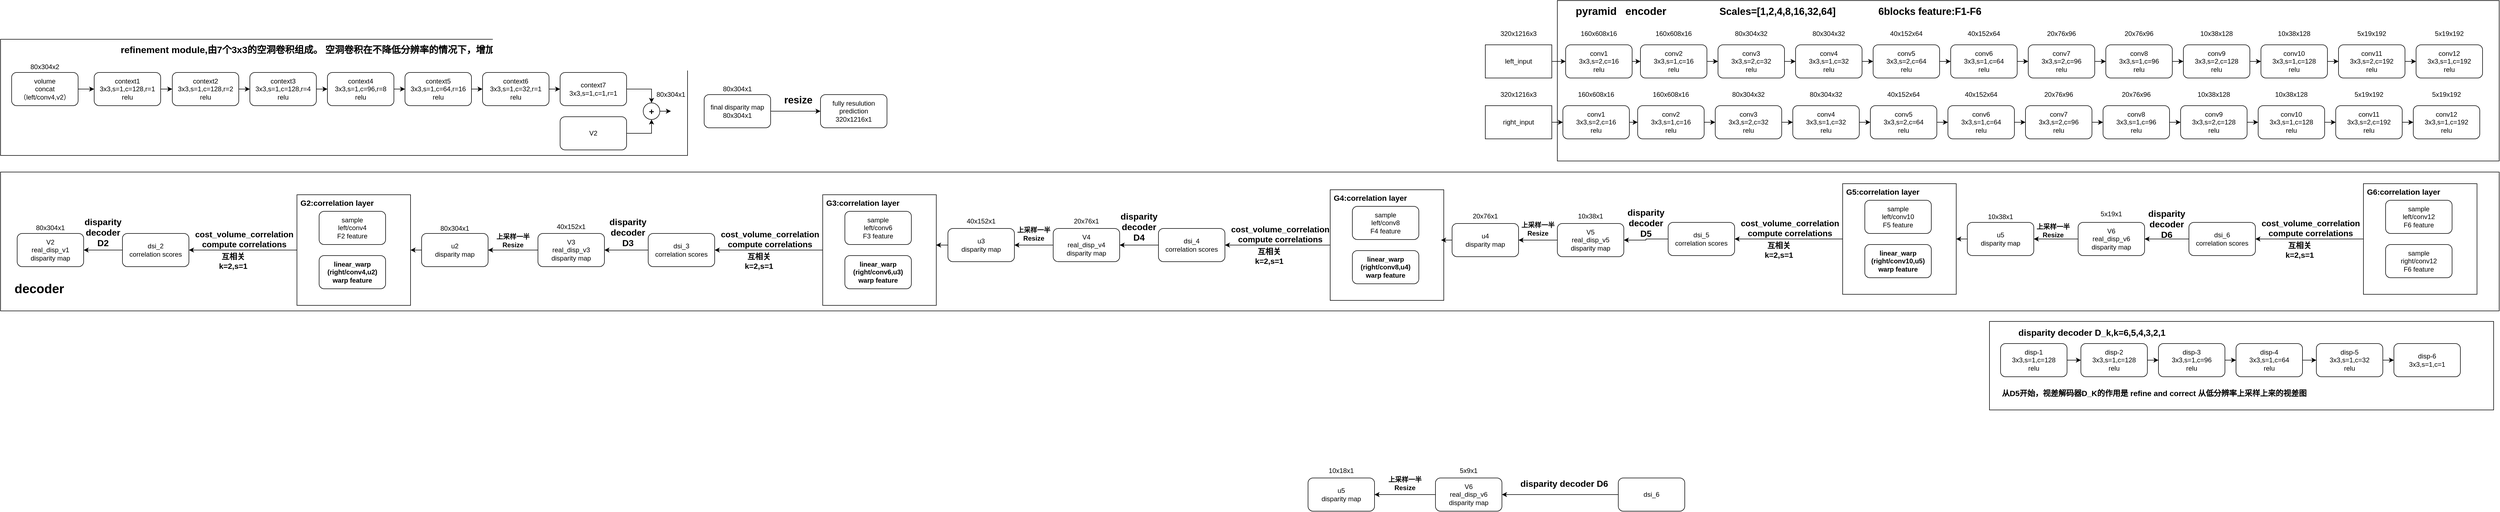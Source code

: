 <mxfile version="14.6.13" type="device"><diagram id="sHmPovIBOwujqisT3zaw" name="第 1 页"><mxGraphModel dx="5791" dy="951" grid="1" gridSize="10" guides="1" tooltips="1" connect="1" arrows="1" fold="1" page="1" pageScale="1" pageWidth="827" pageHeight="1169" math="0" shadow="0"><root><mxCell id="0"/><mxCell id="1" parent="0"/><mxCell id="hmNFZk08rDihLtupjT_c-83" value="" style="rounded=0;whiteSpace=wrap;html=1;" vertex="1" parent="1"><mxGeometry x="-1030" y="210" width="1700" height="290" as="geometry"/></mxCell><mxCell id="hmNFZk08rDihLtupjT_c-4" style="edgeStyle=orthogonalEdgeStyle;rounded=0;orthogonalLoop=1;jettySize=auto;html=1;exitX=1;exitY=0.5;exitDx=0;exitDy=0;entryX=0;entryY=0.5;entryDx=0;entryDy=0;" edge="1" parent="1" source="hmNFZk08rDihLtupjT_c-1" target="hmNFZk08rDihLtupjT_c-3"><mxGeometry relative="1" as="geometry"/></mxCell><mxCell id="hmNFZk08rDihLtupjT_c-1" value="left_input" style="rounded=0;whiteSpace=wrap;html=1;" vertex="1" parent="1"><mxGeometry x="-1160" y="290" width="120" height="60" as="geometry"/></mxCell><mxCell id="hmNFZk08rDihLtupjT_c-8" style="edgeStyle=orthogonalEdgeStyle;rounded=0;orthogonalLoop=1;jettySize=auto;html=1;exitX=1;exitY=0.5;exitDx=0;exitDy=0;entryX=0;entryY=0.5;entryDx=0;entryDy=0;" edge="1" parent="1" source="hmNFZk08rDihLtupjT_c-3" target="hmNFZk08rDihLtupjT_c-7"><mxGeometry relative="1" as="geometry"/></mxCell><mxCell id="hmNFZk08rDihLtupjT_c-3" value="conv1&lt;br&gt;3x3,s=2,c=16&lt;br&gt;relu" style="rounded=1;whiteSpace=wrap;html=1;" vertex="1" parent="1"><mxGeometry x="-1015" y="290" width="120" height="60" as="geometry"/></mxCell><mxCell id="hmNFZk08rDihLtupjT_c-12" style="edgeStyle=orthogonalEdgeStyle;rounded=0;orthogonalLoop=1;jettySize=auto;html=1;exitX=1;exitY=0.5;exitDx=0;exitDy=0;entryX=0;entryY=0.5;entryDx=0;entryDy=0;" edge="1" parent="1" source="hmNFZk08rDihLtupjT_c-7" target="hmNFZk08rDihLtupjT_c-10"><mxGeometry relative="1" as="geometry"/></mxCell><mxCell id="hmNFZk08rDihLtupjT_c-7" value="conv2&lt;br&gt;3x3,s=1,c=16&lt;br&gt;relu" style="rounded=1;whiteSpace=wrap;html=1;" vertex="1" parent="1"><mxGeometry x="-880" y="290" width="120" height="60" as="geometry"/></mxCell><mxCell id="hmNFZk08rDihLtupjT_c-13" style="edgeStyle=orthogonalEdgeStyle;rounded=0;orthogonalLoop=1;jettySize=auto;html=1;exitX=1;exitY=0.5;exitDx=0;exitDy=0;" edge="1" parent="1" source="hmNFZk08rDihLtupjT_c-10" target="hmNFZk08rDihLtupjT_c-11"><mxGeometry relative="1" as="geometry"/></mxCell><mxCell id="hmNFZk08rDihLtupjT_c-10" value="conv3&lt;br&gt;3x3,s=2,c=32&lt;br&gt;relu" style="rounded=1;whiteSpace=wrap;html=1;" vertex="1" parent="1"><mxGeometry x="-740" y="290" width="120" height="60" as="geometry"/></mxCell><mxCell id="hmNFZk08rDihLtupjT_c-20" style="edgeStyle=orthogonalEdgeStyle;rounded=0;orthogonalLoop=1;jettySize=auto;html=1;exitX=1;exitY=0.5;exitDx=0;exitDy=0;entryX=0;entryY=0.5;entryDx=0;entryDy=0;" edge="1" parent="1" source="hmNFZk08rDihLtupjT_c-11" target="hmNFZk08rDihLtupjT_c-15"><mxGeometry relative="1" as="geometry"/></mxCell><mxCell id="hmNFZk08rDihLtupjT_c-11" value="conv4&lt;br&gt;3x3,s=1,c=32&lt;br&gt;relu" style="rounded=1;whiteSpace=wrap;html=1;" vertex="1" parent="1"><mxGeometry x="-600" y="290" width="120" height="60" as="geometry"/></mxCell><mxCell id="hmNFZk08rDihLtupjT_c-14" style="edgeStyle=orthogonalEdgeStyle;rounded=0;orthogonalLoop=1;jettySize=auto;html=1;exitX=1;exitY=0.5;exitDx=0;exitDy=0;" edge="1" parent="1" source="hmNFZk08rDihLtupjT_c-15" target="hmNFZk08rDihLtupjT_c-16"><mxGeometry relative="1" as="geometry"/></mxCell><mxCell id="hmNFZk08rDihLtupjT_c-15" value="conv5&lt;br&gt;3x3,s=2,c=64&lt;br&gt;relu" style="rounded=1;whiteSpace=wrap;html=1;" vertex="1" parent="1"><mxGeometry x="-460" y="290" width="120" height="60" as="geometry"/></mxCell><mxCell id="hmNFZk08rDihLtupjT_c-27" style="edgeStyle=orthogonalEdgeStyle;rounded=0;orthogonalLoop=1;jettySize=auto;html=1;exitX=1;exitY=0.5;exitDx=0;exitDy=0;entryX=0;entryY=0.5;entryDx=0;entryDy=0;" edge="1" parent="1" source="hmNFZk08rDihLtupjT_c-16" target="hmNFZk08rDihLtupjT_c-18"><mxGeometry relative="1" as="geometry"/></mxCell><mxCell id="hmNFZk08rDihLtupjT_c-16" value="conv6&lt;br&gt;3x3,s=1,c=64&lt;br&gt;relu" style="rounded=1;whiteSpace=wrap;html=1;" vertex="1" parent="1"><mxGeometry x="-320" y="290" width="120" height="60" as="geometry"/></mxCell><mxCell id="hmNFZk08rDihLtupjT_c-17" style="edgeStyle=orthogonalEdgeStyle;rounded=0;orthogonalLoop=1;jettySize=auto;html=1;exitX=1;exitY=0.5;exitDx=0;exitDy=0;" edge="1" parent="1" source="hmNFZk08rDihLtupjT_c-18" target="hmNFZk08rDihLtupjT_c-19"><mxGeometry relative="1" as="geometry"/></mxCell><mxCell id="hmNFZk08rDihLtupjT_c-18" value="conv7&lt;br&gt;3x3,s=2,c=96&lt;br&gt;relu" style="rounded=1;whiteSpace=wrap;html=1;" vertex="1" parent="1"><mxGeometry x="-180" y="290" width="120" height="60" as="geometry"/></mxCell><mxCell id="hmNFZk08rDihLtupjT_c-28" style="edgeStyle=orthogonalEdgeStyle;rounded=0;orthogonalLoop=1;jettySize=auto;html=1;exitX=1;exitY=0.5;exitDx=0;exitDy=0;entryX=0;entryY=0.5;entryDx=0;entryDy=0;" edge="1" parent="1" source="hmNFZk08rDihLtupjT_c-19" target="hmNFZk08rDihLtupjT_c-22"><mxGeometry relative="1" as="geometry"/></mxCell><mxCell id="hmNFZk08rDihLtupjT_c-19" value="conv8&lt;br&gt;3x3,s=1,c=96&lt;br&gt;relu" style="rounded=1;whiteSpace=wrap;html=1;" vertex="1" parent="1"><mxGeometry x="-40" y="290" width="120" height="60" as="geometry"/></mxCell><mxCell id="hmNFZk08rDihLtupjT_c-21" style="edgeStyle=orthogonalEdgeStyle;rounded=0;orthogonalLoop=1;jettySize=auto;html=1;exitX=1;exitY=0.5;exitDx=0;exitDy=0;" edge="1" parent="1" source="hmNFZk08rDihLtupjT_c-22" target="hmNFZk08rDihLtupjT_c-23"><mxGeometry relative="1" as="geometry"/></mxCell><mxCell id="hmNFZk08rDihLtupjT_c-22" value="conv9&lt;br&gt;3x3,s=2,c=128&lt;br&gt;relu" style="rounded=1;whiteSpace=wrap;html=1;" vertex="1" parent="1"><mxGeometry x="100" y="290" width="120" height="60" as="geometry"/></mxCell><mxCell id="hmNFZk08rDihLtupjT_c-29" style="edgeStyle=orthogonalEdgeStyle;rounded=0;orthogonalLoop=1;jettySize=auto;html=1;exitX=1;exitY=0.5;exitDx=0;exitDy=0;entryX=0;entryY=0.5;entryDx=0;entryDy=0;" edge="1" parent="1" source="hmNFZk08rDihLtupjT_c-23" target="hmNFZk08rDihLtupjT_c-25"><mxGeometry relative="1" as="geometry"/></mxCell><mxCell id="hmNFZk08rDihLtupjT_c-23" value="conv10&lt;br&gt;3x3,s=1,c=128&lt;br&gt;relu" style="rounded=1;whiteSpace=wrap;html=1;" vertex="1" parent="1"><mxGeometry x="240" y="290" width="120" height="60" as="geometry"/></mxCell><mxCell id="hmNFZk08rDihLtupjT_c-24" style="edgeStyle=orthogonalEdgeStyle;rounded=0;orthogonalLoop=1;jettySize=auto;html=1;exitX=1;exitY=0.5;exitDx=0;exitDy=0;" edge="1" parent="1" source="hmNFZk08rDihLtupjT_c-25" target="hmNFZk08rDihLtupjT_c-26"><mxGeometry relative="1" as="geometry"/></mxCell><mxCell id="hmNFZk08rDihLtupjT_c-25" value="conv11&lt;br&gt;3x3,s=2,c=192&lt;br&gt;relu" style="rounded=1;whiteSpace=wrap;html=1;" vertex="1" parent="1"><mxGeometry x="380" y="290" width="120" height="60" as="geometry"/></mxCell><mxCell id="hmNFZk08rDihLtupjT_c-26" value="conv12&lt;br&gt;3x3,s=1,c=192&lt;br&gt;relu" style="rounded=1;whiteSpace=wrap;html=1;" vertex="1" parent="1"><mxGeometry x="520" y="290" width="120" height="60" as="geometry"/></mxCell><mxCell id="hmNFZk08rDihLtupjT_c-31" value="320x1216x3" style="text;html=1;strokeColor=none;fillColor=none;align=center;verticalAlign=middle;whiteSpace=wrap;rounded=0;" vertex="1" parent="1"><mxGeometry x="-1120" y="260" width="40" height="20" as="geometry"/></mxCell><mxCell id="hmNFZk08rDihLtupjT_c-33" value="160x608x16" style="text;html=1;strokeColor=none;fillColor=none;align=center;verticalAlign=middle;whiteSpace=wrap;rounded=0;" vertex="1" parent="1"><mxGeometry x="-975" y="260" width="40" height="20" as="geometry"/></mxCell><mxCell id="hmNFZk08rDihLtupjT_c-34" value="40x152x64&lt;br&gt;" style="text;html=1;strokeColor=none;fillColor=none;align=center;verticalAlign=middle;whiteSpace=wrap;rounded=0;" vertex="1" parent="1"><mxGeometry x="-420" y="260" width="40" height="20" as="geometry"/></mxCell><mxCell id="hmNFZk08rDihLtupjT_c-35" value="160x608x16" style="text;html=1;strokeColor=none;fillColor=none;align=center;verticalAlign=middle;whiteSpace=wrap;rounded=0;" vertex="1" parent="1"><mxGeometry x="-840" y="260" width="40" height="20" as="geometry"/></mxCell><mxCell id="hmNFZk08rDihLtupjT_c-36" value="80x304x32" style="text;html=1;strokeColor=none;fillColor=none;align=center;verticalAlign=middle;whiteSpace=wrap;rounded=0;" vertex="1" parent="1"><mxGeometry x="-700" y="260" width="40" height="20" as="geometry"/></mxCell><mxCell id="hmNFZk08rDihLtupjT_c-37" value="80x304x32" style="text;html=1;strokeColor=none;fillColor=none;align=center;verticalAlign=middle;whiteSpace=wrap;rounded=0;" vertex="1" parent="1"><mxGeometry x="-560" y="260" width="40" height="20" as="geometry"/></mxCell><mxCell id="hmNFZk08rDihLtupjT_c-38" value="40x152x64&lt;br&gt;" style="text;html=1;strokeColor=none;fillColor=none;align=center;verticalAlign=middle;whiteSpace=wrap;rounded=0;" vertex="1" parent="1"><mxGeometry x="-280" y="260" width="40" height="20" as="geometry"/></mxCell><mxCell id="hmNFZk08rDihLtupjT_c-39" value="20x76x96&lt;br&gt;" style="text;html=1;strokeColor=none;fillColor=none;align=center;verticalAlign=middle;whiteSpace=wrap;rounded=0;" vertex="1" parent="1"><mxGeometry x="-140" y="260" width="40" height="20" as="geometry"/></mxCell><mxCell id="hmNFZk08rDihLtupjT_c-40" value="20x76x96&lt;br&gt;" style="text;html=1;strokeColor=none;fillColor=none;align=center;verticalAlign=middle;whiteSpace=wrap;rounded=0;" vertex="1" parent="1"><mxGeometry y="260" width="40" height="20" as="geometry"/></mxCell><mxCell id="hmNFZk08rDihLtupjT_c-41" value="10x38x128" style="text;html=1;strokeColor=none;fillColor=none;align=center;verticalAlign=middle;whiteSpace=wrap;rounded=0;" vertex="1" parent="1"><mxGeometry x="140" y="260" width="40" height="20" as="geometry"/></mxCell><mxCell id="hmNFZk08rDihLtupjT_c-42" value="10x38x128" style="text;html=1;strokeColor=none;fillColor=none;align=center;verticalAlign=middle;whiteSpace=wrap;rounded=0;" vertex="1" parent="1"><mxGeometry x="280" y="260" width="40" height="20" as="geometry"/></mxCell><mxCell id="hmNFZk08rDihLtupjT_c-43" value="5x19x192" style="text;html=1;strokeColor=none;fillColor=none;align=center;verticalAlign=middle;whiteSpace=wrap;rounded=0;" vertex="1" parent="1"><mxGeometry x="420" y="260" width="40" height="20" as="geometry"/></mxCell><mxCell id="hmNFZk08rDihLtupjT_c-44" value="5x19x192" style="text;html=1;strokeColor=none;fillColor=none;align=center;verticalAlign=middle;whiteSpace=wrap;rounded=0;" vertex="1" parent="1"><mxGeometry x="560" y="260" width="40" height="20" as="geometry"/></mxCell><mxCell id="hmNFZk08rDihLtupjT_c-45" style="edgeStyle=orthogonalEdgeStyle;rounded=0;orthogonalLoop=1;jettySize=auto;html=1;exitX=1;exitY=0.5;exitDx=0;exitDy=0;entryX=0;entryY=0.5;entryDx=0;entryDy=0;" edge="1" parent="1" source="hmNFZk08rDihLtupjT_c-46" target="hmNFZk08rDihLtupjT_c-48"><mxGeometry relative="1" as="geometry"/></mxCell><mxCell id="hmNFZk08rDihLtupjT_c-46" value="conv1&lt;br&gt;3x3,s=2,c=16&lt;br&gt;relu" style="rounded=1;whiteSpace=wrap;html=1;" vertex="1" parent="1"><mxGeometry x="-1020" y="400" width="120" height="60" as="geometry"/></mxCell><mxCell id="hmNFZk08rDihLtupjT_c-47" style="edgeStyle=orthogonalEdgeStyle;rounded=0;orthogonalLoop=1;jettySize=auto;html=1;exitX=1;exitY=0.5;exitDx=0;exitDy=0;entryX=0;entryY=0.5;entryDx=0;entryDy=0;" edge="1" parent="1" source="hmNFZk08rDihLtupjT_c-48" target="hmNFZk08rDihLtupjT_c-50"><mxGeometry relative="1" as="geometry"/></mxCell><mxCell id="hmNFZk08rDihLtupjT_c-48" value="conv2&lt;br&gt;3x3,s=1,c=16&lt;br&gt;relu" style="rounded=1;whiteSpace=wrap;html=1;" vertex="1" parent="1"><mxGeometry x="-885" y="400" width="120" height="60" as="geometry"/></mxCell><mxCell id="hmNFZk08rDihLtupjT_c-49" style="edgeStyle=orthogonalEdgeStyle;rounded=0;orthogonalLoop=1;jettySize=auto;html=1;exitX=1;exitY=0.5;exitDx=0;exitDy=0;" edge="1" parent="1" source="hmNFZk08rDihLtupjT_c-50" target="hmNFZk08rDihLtupjT_c-52"><mxGeometry relative="1" as="geometry"/></mxCell><mxCell id="hmNFZk08rDihLtupjT_c-50" value="conv3&lt;br&gt;3x3,s=2,c=32&lt;br&gt;relu" style="rounded=1;whiteSpace=wrap;html=1;" vertex="1" parent="1"><mxGeometry x="-745" y="400" width="120" height="60" as="geometry"/></mxCell><mxCell id="hmNFZk08rDihLtupjT_c-51" style="edgeStyle=orthogonalEdgeStyle;rounded=0;orthogonalLoop=1;jettySize=auto;html=1;exitX=1;exitY=0.5;exitDx=0;exitDy=0;entryX=0;entryY=0.5;entryDx=0;entryDy=0;" edge="1" parent="1" source="hmNFZk08rDihLtupjT_c-52" target="hmNFZk08rDihLtupjT_c-54"><mxGeometry relative="1" as="geometry"/></mxCell><mxCell id="hmNFZk08rDihLtupjT_c-52" value="conv4&lt;br&gt;3x3,s=1,c=32&lt;br&gt;relu" style="rounded=1;whiteSpace=wrap;html=1;" vertex="1" parent="1"><mxGeometry x="-605" y="400" width="120" height="60" as="geometry"/></mxCell><mxCell id="hmNFZk08rDihLtupjT_c-53" style="edgeStyle=orthogonalEdgeStyle;rounded=0;orthogonalLoop=1;jettySize=auto;html=1;exitX=1;exitY=0.5;exitDx=0;exitDy=0;" edge="1" parent="1" source="hmNFZk08rDihLtupjT_c-54" target="hmNFZk08rDihLtupjT_c-56"><mxGeometry relative="1" as="geometry"/></mxCell><mxCell id="hmNFZk08rDihLtupjT_c-54" value="conv5&lt;br&gt;3x3,s=2,c=64&lt;br&gt;relu" style="rounded=1;whiteSpace=wrap;html=1;" vertex="1" parent="1"><mxGeometry x="-465" y="400" width="120" height="60" as="geometry"/></mxCell><mxCell id="hmNFZk08rDihLtupjT_c-55" style="edgeStyle=orthogonalEdgeStyle;rounded=0;orthogonalLoop=1;jettySize=auto;html=1;exitX=1;exitY=0.5;exitDx=0;exitDy=0;entryX=0;entryY=0.5;entryDx=0;entryDy=0;" edge="1" parent="1" source="hmNFZk08rDihLtupjT_c-56" target="hmNFZk08rDihLtupjT_c-58"><mxGeometry relative="1" as="geometry"/></mxCell><mxCell id="hmNFZk08rDihLtupjT_c-56" value="conv6&lt;br&gt;3x3,s=1,c=64&lt;br&gt;relu" style="rounded=1;whiteSpace=wrap;html=1;" vertex="1" parent="1"><mxGeometry x="-325" y="400" width="120" height="60" as="geometry"/></mxCell><mxCell id="hmNFZk08rDihLtupjT_c-57" style="edgeStyle=orthogonalEdgeStyle;rounded=0;orthogonalLoop=1;jettySize=auto;html=1;exitX=1;exitY=0.5;exitDx=0;exitDy=0;" edge="1" parent="1" source="hmNFZk08rDihLtupjT_c-58" target="hmNFZk08rDihLtupjT_c-60"><mxGeometry relative="1" as="geometry"/></mxCell><mxCell id="hmNFZk08rDihLtupjT_c-58" value="conv7&lt;br&gt;3x3,s=2,c=96&lt;br&gt;relu" style="rounded=1;whiteSpace=wrap;html=1;" vertex="1" parent="1"><mxGeometry x="-185" y="400" width="120" height="60" as="geometry"/></mxCell><mxCell id="hmNFZk08rDihLtupjT_c-59" style="edgeStyle=orthogonalEdgeStyle;rounded=0;orthogonalLoop=1;jettySize=auto;html=1;exitX=1;exitY=0.5;exitDx=0;exitDy=0;entryX=0;entryY=0.5;entryDx=0;entryDy=0;" edge="1" parent="1" source="hmNFZk08rDihLtupjT_c-60" target="hmNFZk08rDihLtupjT_c-62"><mxGeometry relative="1" as="geometry"/></mxCell><mxCell id="hmNFZk08rDihLtupjT_c-60" value="conv8&lt;br&gt;3x3,s=1,c=96&lt;br&gt;relu" style="rounded=1;whiteSpace=wrap;html=1;" vertex="1" parent="1"><mxGeometry x="-45" y="400" width="120" height="60" as="geometry"/></mxCell><mxCell id="hmNFZk08rDihLtupjT_c-61" style="edgeStyle=orthogonalEdgeStyle;rounded=0;orthogonalLoop=1;jettySize=auto;html=1;exitX=1;exitY=0.5;exitDx=0;exitDy=0;" edge="1" parent="1" source="hmNFZk08rDihLtupjT_c-62" target="hmNFZk08rDihLtupjT_c-64"><mxGeometry relative="1" as="geometry"/></mxCell><mxCell id="hmNFZk08rDihLtupjT_c-62" value="conv9&lt;br&gt;3x3,s=2,c=128&lt;br&gt;relu" style="rounded=1;whiteSpace=wrap;html=1;" vertex="1" parent="1"><mxGeometry x="95" y="400" width="120" height="60" as="geometry"/></mxCell><mxCell id="hmNFZk08rDihLtupjT_c-63" style="edgeStyle=orthogonalEdgeStyle;rounded=0;orthogonalLoop=1;jettySize=auto;html=1;exitX=1;exitY=0.5;exitDx=0;exitDy=0;entryX=0;entryY=0.5;entryDx=0;entryDy=0;" edge="1" parent="1" source="hmNFZk08rDihLtupjT_c-64" target="hmNFZk08rDihLtupjT_c-66"><mxGeometry relative="1" as="geometry"/></mxCell><mxCell id="hmNFZk08rDihLtupjT_c-64" value="conv10&lt;br&gt;3x3,s=1,c=128&lt;br&gt;relu" style="rounded=1;whiteSpace=wrap;html=1;" vertex="1" parent="1"><mxGeometry x="235" y="400" width="120" height="60" as="geometry"/></mxCell><mxCell id="hmNFZk08rDihLtupjT_c-65" style="edgeStyle=orthogonalEdgeStyle;rounded=0;orthogonalLoop=1;jettySize=auto;html=1;exitX=1;exitY=0.5;exitDx=0;exitDy=0;" edge="1" parent="1" source="hmNFZk08rDihLtupjT_c-66" target="hmNFZk08rDihLtupjT_c-67"><mxGeometry relative="1" as="geometry"/></mxCell><mxCell id="hmNFZk08rDihLtupjT_c-66" value="conv11&lt;br&gt;3x3,s=2,c=192&lt;br&gt;relu" style="rounded=1;whiteSpace=wrap;html=1;" vertex="1" parent="1"><mxGeometry x="375" y="400" width="120" height="60" as="geometry"/></mxCell><mxCell id="hmNFZk08rDihLtupjT_c-67" value="conv12&lt;br&gt;3x3,s=1,c=192&lt;br&gt;relu" style="rounded=1;whiteSpace=wrap;html=1;" vertex="1" parent="1"><mxGeometry x="515" y="400" width="120" height="60" as="geometry"/></mxCell><mxCell id="hmNFZk08rDihLtupjT_c-68" value="160x608x16" style="text;html=1;strokeColor=none;fillColor=none;align=center;verticalAlign=middle;whiteSpace=wrap;rounded=0;" vertex="1" parent="1"><mxGeometry x="-980" y="370" width="40" height="20" as="geometry"/></mxCell><mxCell id="hmNFZk08rDihLtupjT_c-69" value="40x152x64&lt;br&gt;" style="text;html=1;strokeColor=none;fillColor=none;align=center;verticalAlign=middle;whiteSpace=wrap;rounded=0;" vertex="1" parent="1"><mxGeometry x="-425" y="370" width="40" height="20" as="geometry"/></mxCell><mxCell id="hmNFZk08rDihLtupjT_c-70" value="160x608x16" style="text;html=1;strokeColor=none;fillColor=none;align=center;verticalAlign=middle;whiteSpace=wrap;rounded=0;" vertex="1" parent="1"><mxGeometry x="-845" y="370" width="40" height="20" as="geometry"/></mxCell><mxCell id="hmNFZk08rDihLtupjT_c-71" value="80x304x32" style="text;html=1;strokeColor=none;fillColor=none;align=center;verticalAlign=middle;whiteSpace=wrap;rounded=0;" vertex="1" parent="1"><mxGeometry x="-705" y="370" width="40" height="20" as="geometry"/></mxCell><mxCell id="hmNFZk08rDihLtupjT_c-72" value="80x304x32" style="text;html=1;strokeColor=none;fillColor=none;align=center;verticalAlign=middle;whiteSpace=wrap;rounded=0;" vertex="1" parent="1"><mxGeometry x="-565" y="370" width="40" height="20" as="geometry"/></mxCell><mxCell id="hmNFZk08rDihLtupjT_c-73" value="40x152x64&lt;br&gt;" style="text;html=1;strokeColor=none;fillColor=none;align=center;verticalAlign=middle;whiteSpace=wrap;rounded=0;" vertex="1" parent="1"><mxGeometry x="-285" y="370" width="40" height="20" as="geometry"/></mxCell><mxCell id="hmNFZk08rDihLtupjT_c-74" value="20x76x96&lt;br&gt;" style="text;html=1;strokeColor=none;fillColor=none;align=center;verticalAlign=middle;whiteSpace=wrap;rounded=0;" vertex="1" parent="1"><mxGeometry x="-145" y="370" width="40" height="20" as="geometry"/></mxCell><mxCell id="hmNFZk08rDihLtupjT_c-75" value="20x76x96&lt;br&gt;" style="text;html=1;strokeColor=none;fillColor=none;align=center;verticalAlign=middle;whiteSpace=wrap;rounded=0;" vertex="1" parent="1"><mxGeometry x="-5" y="370" width="40" height="20" as="geometry"/></mxCell><mxCell id="hmNFZk08rDihLtupjT_c-76" value="10x38x128" style="text;html=1;strokeColor=none;fillColor=none;align=center;verticalAlign=middle;whiteSpace=wrap;rounded=0;" vertex="1" parent="1"><mxGeometry x="135" y="370" width="40" height="20" as="geometry"/></mxCell><mxCell id="hmNFZk08rDihLtupjT_c-77" value="10x38x128" style="text;html=1;strokeColor=none;fillColor=none;align=center;verticalAlign=middle;whiteSpace=wrap;rounded=0;" vertex="1" parent="1"><mxGeometry x="275" y="370" width="40" height="20" as="geometry"/></mxCell><mxCell id="hmNFZk08rDihLtupjT_c-78" value="5x19x192" style="text;html=1;strokeColor=none;fillColor=none;align=center;verticalAlign=middle;whiteSpace=wrap;rounded=0;" vertex="1" parent="1"><mxGeometry x="415" y="370" width="40" height="20" as="geometry"/></mxCell><mxCell id="hmNFZk08rDihLtupjT_c-79" value="5x19x192" style="text;html=1;strokeColor=none;fillColor=none;align=center;verticalAlign=middle;whiteSpace=wrap;rounded=0;" vertex="1" parent="1"><mxGeometry x="555" y="370" width="40" height="20" as="geometry"/></mxCell><mxCell id="hmNFZk08rDihLtupjT_c-81" style="edgeStyle=orthogonalEdgeStyle;rounded=0;orthogonalLoop=1;jettySize=auto;html=1;exitX=1;exitY=0.5;exitDx=0;exitDy=0;entryX=0;entryY=0.5;entryDx=0;entryDy=0;" edge="1" parent="1" source="hmNFZk08rDihLtupjT_c-80" target="hmNFZk08rDihLtupjT_c-46"><mxGeometry relative="1" as="geometry"/></mxCell><mxCell id="hmNFZk08rDihLtupjT_c-80" value="right_input" style="rounded=0;whiteSpace=wrap;html=1;" vertex="1" parent="1"><mxGeometry x="-1160" y="400" width="120" height="60" as="geometry"/></mxCell><mxCell id="hmNFZk08rDihLtupjT_c-82" value="320x1216x3" style="text;html=1;strokeColor=none;fillColor=none;align=center;verticalAlign=middle;whiteSpace=wrap;rounded=0;" vertex="1" parent="1"><mxGeometry x="-1120" y="370" width="40" height="20" as="geometry"/></mxCell><mxCell id="hmNFZk08rDihLtupjT_c-84" value="&lt;font style=&quot;font-size: 19px&quot;&gt;&lt;b&gt;pyramid&amp;nbsp; &amp;nbsp;encoder&lt;/b&gt;&lt;/font&gt;" style="text;html=1;strokeColor=none;fillColor=none;align=center;verticalAlign=middle;whiteSpace=wrap;rounded=0;" vertex="1" parent="1"><mxGeometry x="-1020" y="220" width="210" height="20" as="geometry"/></mxCell><mxCell id="hmNFZk08rDihLtupjT_c-86" value="&lt;font style=&quot;font-size: 18px&quot;&gt;&lt;b&gt;Scales=[1,2,4,8,16,32,64]&lt;/b&gt;&lt;/font&gt;" style="text;html=1;strokeColor=none;fillColor=none;align=center;verticalAlign=middle;whiteSpace=wrap;rounded=0;" vertex="1" parent="1"><mxGeometry x="-780" y="220" width="295" height="20" as="geometry"/></mxCell><mxCell id="hmNFZk08rDihLtupjT_c-113" value="&lt;b&gt;&lt;font style=&quot;font-size: 18px&quot;&gt;6blocks feature:F1-F6&lt;/font&gt;&lt;/b&gt;" style="text;html=1;strokeColor=none;fillColor=none;align=center;verticalAlign=middle;whiteSpace=wrap;rounded=0;" vertex="1" parent="1"><mxGeometry x="-470" y="220" width="225" height="20" as="geometry"/></mxCell><mxCell id="hmNFZk08rDihLtupjT_c-128" value="" style="group" vertex="1" connectable="0" parent="1"><mxGeometry x="-1480" y="1040" width="680" height="93" as="geometry"/></mxCell><mxCell id="hmNFZk08rDihLtupjT_c-121" value="" style="group" vertex="1" connectable="0" parent="hmNFZk08rDihLtupjT_c-128"><mxGeometry x="230" y="33" width="450" height="60" as="geometry"/></mxCell><mxCell id="hmNFZk08rDihLtupjT_c-99" value="V6&lt;br&gt;real_disp_v6&lt;br&gt;disparity map" style="rounded=1;whiteSpace=wrap;html=1;" vertex="1" parent="hmNFZk08rDihLtupjT_c-121"><mxGeometry width="120" height="60" as="geometry"/></mxCell><mxCell id="hmNFZk08rDihLtupjT_c-118" style="edgeStyle=orthogonalEdgeStyle;rounded=0;orthogonalLoop=1;jettySize=auto;html=1;exitX=0;exitY=0.5;exitDx=0;exitDy=0;" edge="1" parent="hmNFZk08rDihLtupjT_c-121" source="hmNFZk08rDihLtupjT_c-101" target="hmNFZk08rDihLtupjT_c-99"><mxGeometry relative="1" as="geometry"/></mxCell><mxCell id="hmNFZk08rDihLtupjT_c-101" value="dsi_6" style="rounded=1;whiteSpace=wrap;html=1;" vertex="1" parent="hmNFZk08rDihLtupjT_c-121"><mxGeometry x="330" width="120" height="60" as="geometry"/></mxCell><mxCell id="hmNFZk08rDihLtupjT_c-119" value="&lt;b&gt;&lt;font style=&quot;font-size: 16px&quot;&gt;disparity decoder D6&lt;/font&gt;&lt;/b&gt;" style="text;html=1;strokeColor=none;fillColor=none;align=center;verticalAlign=middle;whiteSpace=wrap;rounded=0;" vertex="1" parent="hmNFZk08rDihLtupjT_c-121"><mxGeometry x="130" width="205" height="20" as="geometry"/></mxCell><mxCell id="hmNFZk08rDihLtupjT_c-122" value="u5&lt;br&gt;disparity map" style="rounded=1;whiteSpace=wrap;html=1;" vertex="1" parent="hmNFZk08rDihLtupjT_c-128"><mxGeometry y="33" width="120" height="60" as="geometry"/></mxCell><mxCell id="hmNFZk08rDihLtupjT_c-123" style="edgeStyle=orthogonalEdgeStyle;rounded=0;orthogonalLoop=1;jettySize=auto;html=1;exitX=0;exitY=0.5;exitDx=0;exitDy=0;entryX=1;entryY=0.5;entryDx=0;entryDy=0;" edge="1" parent="hmNFZk08rDihLtupjT_c-128" source="hmNFZk08rDihLtupjT_c-99" target="hmNFZk08rDihLtupjT_c-122"><mxGeometry relative="1" as="geometry"/></mxCell><mxCell id="hmNFZk08rDihLtupjT_c-124" value="&lt;b&gt;上采样一半&lt;br&gt;Resize&lt;/b&gt;" style="text;html=1;strokeColor=none;fillColor=none;align=center;verticalAlign=middle;whiteSpace=wrap;rounded=0;" vertex="1" parent="hmNFZk08rDihLtupjT_c-128"><mxGeometry x="130" y="33" width="90" height="20" as="geometry"/></mxCell><mxCell id="hmNFZk08rDihLtupjT_c-126" value="5x9x1" style="text;html=1;strokeColor=none;fillColor=none;align=center;verticalAlign=middle;whiteSpace=wrap;rounded=0;" vertex="1" parent="hmNFZk08rDihLtupjT_c-128"><mxGeometry x="270" width="40" height="40" as="geometry"/></mxCell><mxCell id="hmNFZk08rDihLtupjT_c-127" value="10x18x1" style="text;html=1;strokeColor=none;fillColor=none;align=center;verticalAlign=middle;whiteSpace=wrap;rounded=0;" vertex="1" parent="hmNFZk08rDihLtupjT_c-128"><mxGeometry x="40" y="10" width="40" height="20" as="geometry"/></mxCell><mxCell id="hmNFZk08rDihLtupjT_c-232" value="" style="group" vertex="1" connectable="0" parent="1"><mxGeometry x="-250" y="790" width="910" height="160" as="geometry"/></mxCell><mxCell id="hmNFZk08rDihLtupjT_c-115" value="" style="rounded=0;whiteSpace=wrap;html=1;" vertex="1" parent="hmNFZk08rDihLtupjT_c-232"><mxGeometry width="910" height="160" as="geometry"/></mxCell><mxCell id="hmNFZk08rDihLtupjT_c-102" value="disp-1&lt;br&gt;3x3,s=1,c=128&lt;br&gt;relu" style="rounded=1;whiteSpace=wrap;html=1;" vertex="1" parent="hmNFZk08rDihLtupjT_c-232"><mxGeometry x="20" y="40" width="120" height="60" as="geometry"/></mxCell><mxCell id="hmNFZk08rDihLtupjT_c-103" value="disp-2&lt;br&gt;3x3,s=1,c=128&lt;br&gt;relu" style="rounded=1;whiteSpace=wrap;html=1;" vertex="1" parent="hmNFZk08rDihLtupjT_c-232"><mxGeometry x="165" y="40" width="120" height="60" as="geometry"/></mxCell><mxCell id="hmNFZk08rDihLtupjT_c-107" style="edgeStyle=orthogonalEdgeStyle;rounded=0;orthogonalLoop=1;jettySize=auto;html=1;exitX=1;exitY=0.5;exitDx=0;exitDy=0;entryX=0;entryY=0.5;entryDx=0;entryDy=0;" edge="1" parent="hmNFZk08rDihLtupjT_c-232" source="hmNFZk08rDihLtupjT_c-102" target="hmNFZk08rDihLtupjT_c-103"><mxGeometry as="geometry"/></mxCell><mxCell id="hmNFZk08rDihLtupjT_c-104" value="disp-3&lt;br&gt;3x3,s=1,c=96&lt;br&gt;relu" style="rounded=1;whiteSpace=wrap;html=1;" vertex="1" parent="hmNFZk08rDihLtupjT_c-232"><mxGeometry x="305" y="40" width="120" height="60" as="geometry"/></mxCell><mxCell id="hmNFZk08rDihLtupjT_c-108" style="edgeStyle=orthogonalEdgeStyle;rounded=0;orthogonalLoop=1;jettySize=auto;html=1;exitX=1;exitY=0.5;exitDx=0;exitDy=0;" edge="1" parent="hmNFZk08rDihLtupjT_c-232" source="hmNFZk08rDihLtupjT_c-103" target="hmNFZk08rDihLtupjT_c-104"><mxGeometry as="geometry"/></mxCell><mxCell id="hmNFZk08rDihLtupjT_c-105" value="disp-4&lt;br&gt;3x3,s=1,c=64&lt;br&gt;relu" style="rounded=1;whiteSpace=wrap;html=1;" vertex="1" parent="hmNFZk08rDihLtupjT_c-232"><mxGeometry x="445" y="40" width="120" height="60" as="geometry"/></mxCell><mxCell id="hmNFZk08rDihLtupjT_c-109" style="edgeStyle=orthogonalEdgeStyle;rounded=0;orthogonalLoop=1;jettySize=auto;html=1;exitX=1;exitY=0.5;exitDx=0;exitDy=0;entryX=0;entryY=0.5;entryDx=0;entryDy=0;" edge="1" parent="hmNFZk08rDihLtupjT_c-232" source="hmNFZk08rDihLtupjT_c-104" target="hmNFZk08rDihLtupjT_c-105"><mxGeometry as="geometry"/></mxCell><mxCell id="hmNFZk08rDihLtupjT_c-106" value="disp-5&lt;br&gt;3x3,s=1,c=32&lt;br&gt;relu" style="rounded=1;whiteSpace=wrap;html=1;" vertex="1" parent="hmNFZk08rDihLtupjT_c-232"><mxGeometry x="590" y="40" width="120" height="60" as="geometry"/></mxCell><mxCell id="hmNFZk08rDihLtupjT_c-110" style="edgeStyle=orthogonalEdgeStyle;rounded=0;orthogonalLoop=1;jettySize=auto;html=1;exitX=1;exitY=0.5;exitDx=0;exitDy=0;" edge="1" parent="hmNFZk08rDihLtupjT_c-232" source="hmNFZk08rDihLtupjT_c-105" target="hmNFZk08rDihLtupjT_c-106"><mxGeometry as="geometry"/></mxCell><mxCell id="hmNFZk08rDihLtupjT_c-111" value="disp-6&lt;br&gt;3x3,s=1,c=1" style="rounded=1;whiteSpace=wrap;html=1;" vertex="1" parent="hmNFZk08rDihLtupjT_c-232"><mxGeometry x="730" y="40" width="120" height="60" as="geometry"/></mxCell><mxCell id="hmNFZk08rDihLtupjT_c-112" style="edgeStyle=orthogonalEdgeStyle;rounded=0;orthogonalLoop=1;jettySize=auto;html=1;exitX=1;exitY=0.5;exitDx=0;exitDy=0;entryX=0;entryY=0.5;entryDx=0;entryDy=0;" edge="1" parent="hmNFZk08rDihLtupjT_c-232" source="hmNFZk08rDihLtupjT_c-106" target="hmNFZk08rDihLtupjT_c-111"><mxGeometry as="geometry"/></mxCell><mxCell id="hmNFZk08rDihLtupjT_c-116" value="&lt;b&gt;&lt;font style=&quot;font-size: 16px&quot;&gt;disparity decoder D_k,k=6,5,4,3,2,1&lt;/font&gt;&lt;/b&gt;" style="text;html=1;strokeColor=none;fillColor=none;align=center;verticalAlign=middle;whiteSpace=wrap;rounded=0;" vertex="1" parent="hmNFZk08rDihLtupjT_c-232"><mxGeometry x="20" y="10" width="330" height="20" as="geometry"/></mxCell><mxCell id="hmNFZk08rDihLtupjT_c-231" value="&lt;b&gt;&lt;font style=&quot;font-size: 14px&quot;&gt;从D5开始，视差解码器D_K的作用是 refine and correct 从低分辨率上采样上来的视差图&lt;/font&gt;&lt;/b&gt;" style="text;html=1;strokeColor=none;fillColor=none;align=center;verticalAlign=middle;whiteSpace=wrap;rounded=0;" vertex="1" parent="hmNFZk08rDihLtupjT_c-232"><mxGeometry x="15" y="120" width="565" height="20" as="geometry"/></mxCell><mxCell id="hmNFZk08rDihLtupjT_c-237" value="" style="group" vertex="1" connectable="0" parent="1"><mxGeometry x="-3840" y="520" width="4510" height="251" as="geometry"/></mxCell><mxCell id="hmNFZk08rDihLtupjT_c-235" value="" style="rounded=0;whiteSpace=wrap;html=1;" vertex="1" parent="hmNFZk08rDihLtupjT_c-237"><mxGeometry width="4510" height="251" as="geometry"/></mxCell><mxCell id="hmNFZk08rDihLtupjT_c-120" value="" style="group" vertex="1" connectable="0" parent="hmNFZk08rDihLtupjT_c-237"><mxGeometry x="3950" y="21" width="520" height="200" as="geometry"/></mxCell><mxCell id="hmNFZk08rDihLtupjT_c-87" value="dsi_6&lt;br&gt;correlation scores" style="rounded=1;whiteSpace=wrap;html=1;" vertex="1" parent="hmNFZk08rDihLtupjT_c-120"><mxGeometry y="70" width="120" height="60" as="geometry"/></mxCell><mxCell id="hmNFZk08rDihLtupjT_c-93" value="" style="group" vertex="1" connectable="0" parent="hmNFZk08rDihLtupjT_c-120"><mxGeometry x="315" width="205" height="200" as="geometry"/></mxCell><mxCell id="hmNFZk08rDihLtupjT_c-91" value="" style="rounded=0;whiteSpace=wrap;html=1;" vertex="1" parent="hmNFZk08rDihLtupjT_c-93"><mxGeometry width="205" height="200" as="geometry"/></mxCell><mxCell id="hmNFZk08rDihLtupjT_c-88" value="sample&lt;br&gt;left/conv12&lt;br&gt;F6 feature" style="rounded=1;whiteSpace=wrap;html=1;" vertex="1" parent="hmNFZk08rDihLtupjT_c-93"><mxGeometry x="40" y="30" width="120" height="60" as="geometry"/></mxCell><mxCell id="hmNFZk08rDihLtupjT_c-89" value="sample&lt;br&gt;right/conv12&lt;br&gt;F6 feature" style="rounded=1;whiteSpace=wrap;html=1;" vertex="1" parent="hmNFZk08rDihLtupjT_c-93"><mxGeometry x="40" y="110" width="120" height="60" as="geometry"/></mxCell><mxCell id="hmNFZk08rDihLtupjT_c-92" value="&lt;font style=&quot;font-size: 14px&quot;&gt;&lt;b&gt;G6:correlation layer&lt;/b&gt;&lt;/font&gt;" style="text;html=1;strokeColor=none;fillColor=none;align=center;verticalAlign=middle;whiteSpace=wrap;rounded=0;" vertex="1" parent="hmNFZk08rDihLtupjT_c-93"><mxGeometry x="-5" y="5" width="155" height="20" as="geometry"/></mxCell><mxCell id="hmNFZk08rDihLtupjT_c-94" style="edgeStyle=orthogonalEdgeStyle;rounded=0;orthogonalLoop=1;jettySize=auto;html=1;exitX=0;exitY=0.5;exitDx=0;exitDy=0;" edge="1" parent="hmNFZk08rDihLtupjT_c-120" source="hmNFZk08rDihLtupjT_c-91" target="hmNFZk08rDihLtupjT_c-87"><mxGeometry relative="1" as="geometry"/></mxCell><mxCell id="hmNFZk08rDihLtupjT_c-95" value="&lt;font style=&quot;font-size: 15px&quot;&gt;&lt;b&gt;cost_volume_correlation&lt;br&gt;compute correlations&lt;br&gt;&lt;/b&gt;&lt;/font&gt;" style="text;html=1;strokeColor=none;fillColor=none;align=center;verticalAlign=middle;whiteSpace=wrap;rounded=0;" vertex="1" parent="hmNFZk08rDihLtupjT_c-120"><mxGeometry x="200" y="70" width="40" height="20" as="geometry"/></mxCell><mxCell id="hmNFZk08rDihLtupjT_c-98" value="&lt;font style=&quot;font-size: 14px&quot;&gt;&lt;b&gt;互相关&lt;br&gt;k=2,s=1&lt;/b&gt;&lt;/font&gt;" style="text;html=1;strokeColor=none;fillColor=none;align=center;verticalAlign=middle;whiteSpace=wrap;rounded=0;" vertex="1" parent="hmNFZk08rDihLtupjT_c-120"><mxGeometry x="180" y="110" width="40" height="20" as="geometry"/></mxCell><mxCell id="hmNFZk08rDihLtupjT_c-129" value="" style="group" vertex="1" connectable="0" parent="hmNFZk08rDihLtupjT_c-237"><mxGeometry x="3325" y="21" width="205" height="200" as="geometry"/></mxCell><mxCell id="hmNFZk08rDihLtupjT_c-130" value="" style="rounded=0;whiteSpace=wrap;html=1;" vertex="1" parent="hmNFZk08rDihLtupjT_c-129"><mxGeometry width="205" height="200" as="geometry"/></mxCell><mxCell id="hmNFZk08rDihLtupjT_c-131" value="sample&lt;br&gt;left/conv10&lt;br&gt;F5 feature" style="rounded=1;whiteSpace=wrap;html=1;" vertex="1" parent="hmNFZk08rDihLtupjT_c-129"><mxGeometry x="40" y="30" width="120" height="60" as="geometry"/></mxCell><mxCell id="hmNFZk08rDihLtupjT_c-132" value="&lt;b&gt;linear_warp&lt;br&gt;(right/conv10,u5)&lt;br&gt;warp feature&lt;/b&gt;" style="rounded=1;whiteSpace=wrap;html=1;" vertex="1" parent="hmNFZk08rDihLtupjT_c-129"><mxGeometry x="40" y="110" width="120" height="60" as="geometry"/></mxCell><mxCell id="hmNFZk08rDihLtupjT_c-133" value="&lt;font style=&quot;font-size: 14px&quot;&gt;&lt;b&gt;G5:correlation layer&lt;/b&gt;&lt;/font&gt;" style="text;html=1;strokeColor=none;fillColor=none;align=center;verticalAlign=middle;whiteSpace=wrap;rounded=0;" vertex="1" parent="hmNFZk08rDihLtupjT_c-129"><mxGeometry x="-5" y="5" width="155" height="20" as="geometry"/></mxCell><mxCell id="hmNFZk08rDihLtupjT_c-134" value="V6&lt;br&gt;real_disp_v6&lt;br&gt;disparity map" style="rounded=1;whiteSpace=wrap;html=1;" vertex="1" parent="hmNFZk08rDihLtupjT_c-237"><mxGeometry x="3750" y="91" width="120" height="60" as="geometry"/></mxCell><mxCell id="hmNFZk08rDihLtupjT_c-136" value="&lt;b&gt;&lt;font style=&quot;font-size: 16px&quot;&gt;disparity decoder D6&lt;/font&gt;&lt;/b&gt;" style="text;html=1;strokeColor=none;fillColor=none;align=center;verticalAlign=middle;whiteSpace=wrap;rounded=0;" vertex="1" parent="hmNFZk08rDihLtupjT_c-237"><mxGeometry x="3885" y="84" width="50" height="20" as="geometry"/></mxCell><mxCell id="hmNFZk08rDihLtupjT_c-143" style="edgeStyle=orthogonalEdgeStyle;rounded=0;orthogonalLoop=1;jettySize=auto;html=1;exitX=0;exitY=0.5;exitDx=0;exitDy=0;entryX=1;entryY=0.5;entryDx=0;entryDy=0;" edge="1" parent="hmNFZk08rDihLtupjT_c-237" source="hmNFZk08rDihLtupjT_c-137" target="hmNFZk08rDihLtupjT_c-130"><mxGeometry relative="1" as="geometry"/></mxCell><mxCell id="hmNFZk08rDihLtupjT_c-137" value="u5&lt;br&gt;disparity map" style="rounded=1;whiteSpace=wrap;html=1;" vertex="1" parent="hmNFZk08rDihLtupjT_c-237"><mxGeometry x="3550" y="91" width="120" height="60" as="geometry"/></mxCell><mxCell id="hmNFZk08rDihLtupjT_c-138" style="edgeStyle=orthogonalEdgeStyle;rounded=0;orthogonalLoop=1;jettySize=auto;html=1;exitX=0;exitY=0.5;exitDx=0;exitDy=0;entryX=1;entryY=0.5;entryDx=0;entryDy=0;" edge="1" parent="hmNFZk08rDihLtupjT_c-237" source="hmNFZk08rDihLtupjT_c-134" target="hmNFZk08rDihLtupjT_c-137"><mxGeometry relative="1" as="geometry"/></mxCell><mxCell id="hmNFZk08rDihLtupjT_c-139" value="&lt;b&gt;上采样一半&lt;br&gt;Resize&lt;/b&gt;" style="text;html=1;strokeColor=none;fillColor=none;align=center;verticalAlign=middle;whiteSpace=wrap;rounded=0;" vertex="1" parent="hmNFZk08rDihLtupjT_c-237"><mxGeometry x="3660" y="96" width="90" height="20" as="geometry"/></mxCell><mxCell id="hmNFZk08rDihLtupjT_c-140" value="5x19x1" style="text;html=1;strokeColor=none;fillColor=none;align=center;verticalAlign=middle;whiteSpace=wrap;rounded=0;" vertex="1" parent="hmNFZk08rDihLtupjT_c-237"><mxGeometry x="3790" y="56" width="40" height="40" as="geometry"/></mxCell><mxCell id="hmNFZk08rDihLtupjT_c-141" value="10x38x1" style="text;html=1;strokeColor=none;fillColor=none;align=center;verticalAlign=middle;whiteSpace=wrap;rounded=0;" vertex="1" parent="hmNFZk08rDihLtupjT_c-237"><mxGeometry x="3590" y="71" width="40" height="20" as="geometry"/></mxCell><mxCell id="hmNFZk08rDihLtupjT_c-142" style="edgeStyle=orthogonalEdgeStyle;rounded=0;orthogonalLoop=1;jettySize=auto;html=1;exitX=0;exitY=0.5;exitDx=0;exitDy=0;entryX=1;entryY=0.5;entryDx=0;entryDy=0;" edge="1" parent="hmNFZk08rDihLtupjT_c-237" source="hmNFZk08rDihLtupjT_c-87" target="hmNFZk08rDihLtupjT_c-134"><mxGeometry relative="1" as="geometry"/></mxCell><mxCell id="hmNFZk08rDihLtupjT_c-144" value="dsi_5&lt;br&gt;correlation scores" style="rounded=1;whiteSpace=wrap;html=1;" vertex="1" parent="hmNFZk08rDihLtupjT_c-237"><mxGeometry x="3010" y="91" width="120" height="60" as="geometry"/></mxCell><mxCell id="hmNFZk08rDihLtupjT_c-145" value="&lt;font style=&quot;font-size: 15px&quot;&gt;&lt;b&gt;cost_volume_correlation&lt;br&gt;compute correlations&lt;br&gt;&lt;/b&gt;&lt;/font&gt;" style="text;html=1;strokeColor=none;fillColor=none;align=center;verticalAlign=middle;whiteSpace=wrap;rounded=0;" vertex="1" parent="hmNFZk08rDihLtupjT_c-237"><mxGeometry x="3210" y="91" width="40" height="20" as="geometry"/></mxCell><mxCell id="hmNFZk08rDihLtupjT_c-146" value="&lt;font style=&quot;font-size: 14px&quot;&gt;&lt;b&gt;互相关&lt;br&gt;k=2,s=1&lt;/b&gt;&lt;/font&gt;" style="text;html=1;strokeColor=none;fillColor=none;align=center;verticalAlign=middle;whiteSpace=wrap;rounded=0;" vertex="1" parent="hmNFZk08rDihLtupjT_c-237"><mxGeometry x="3190" y="131" width="40" height="20" as="geometry"/></mxCell><mxCell id="hmNFZk08rDihLtupjT_c-147" value="&lt;b&gt;&lt;font style=&quot;font-size: 16px&quot;&gt;disparity decoder D5&lt;/font&gt;&lt;/b&gt;" style="text;html=1;strokeColor=none;fillColor=none;align=center;verticalAlign=middle;whiteSpace=wrap;rounded=0;" vertex="1" parent="hmNFZk08rDihLtupjT_c-237"><mxGeometry x="2930" y="82" width="80" height="20" as="geometry"/></mxCell><mxCell id="hmNFZk08rDihLtupjT_c-148" style="edgeStyle=orthogonalEdgeStyle;rounded=0;orthogonalLoop=1;jettySize=auto;html=1;exitX=0;exitY=0.5;exitDx=0;exitDy=0;entryX=1;entryY=0.5;entryDx=0;entryDy=0;" edge="1" parent="hmNFZk08rDihLtupjT_c-237" source="hmNFZk08rDihLtupjT_c-130" target="hmNFZk08rDihLtupjT_c-144"><mxGeometry relative="1" as="geometry"/></mxCell><mxCell id="hmNFZk08rDihLtupjT_c-149" value="V5&lt;br&gt;real_disp_v5&lt;br&gt;disparity map" style="rounded=1;whiteSpace=wrap;html=1;" vertex="1" parent="hmNFZk08rDihLtupjT_c-237"><mxGeometry x="2810" y="93" width="120" height="60" as="geometry"/></mxCell><mxCell id="hmNFZk08rDihLtupjT_c-155" style="edgeStyle=orthogonalEdgeStyle;rounded=0;orthogonalLoop=1;jettySize=auto;html=1;exitX=0;exitY=0.5;exitDx=0;exitDy=0;entryX=1;entryY=0.5;entryDx=0;entryDy=0;" edge="1" parent="hmNFZk08rDihLtupjT_c-237" source="hmNFZk08rDihLtupjT_c-144" target="hmNFZk08rDihLtupjT_c-149"><mxGeometry relative="1" as="geometry"/></mxCell><mxCell id="hmNFZk08rDihLtupjT_c-150" value="u4&lt;br&gt;disparity map" style="rounded=1;whiteSpace=wrap;html=1;" vertex="1" parent="hmNFZk08rDihLtupjT_c-237"><mxGeometry x="2620" y="93" width="120" height="60" as="geometry"/></mxCell><mxCell id="hmNFZk08rDihLtupjT_c-151" style="edgeStyle=orthogonalEdgeStyle;rounded=0;orthogonalLoop=1;jettySize=auto;html=1;exitX=0;exitY=0.5;exitDx=0;exitDy=0;entryX=1;entryY=0.5;entryDx=0;entryDy=0;" edge="1" parent="hmNFZk08rDihLtupjT_c-237" source="hmNFZk08rDihLtupjT_c-149" target="hmNFZk08rDihLtupjT_c-150"><mxGeometry relative="1" as="geometry"/></mxCell><mxCell id="hmNFZk08rDihLtupjT_c-152" value="&lt;b&gt;上采样一半&lt;br&gt;Resize&lt;/b&gt;" style="text;html=1;strokeColor=none;fillColor=none;align=center;verticalAlign=middle;whiteSpace=wrap;rounded=0;" vertex="1" parent="hmNFZk08rDihLtupjT_c-237"><mxGeometry x="2730" y="93" width="90" height="20" as="geometry"/></mxCell><mxCell id="hmNFZk08rDihLtupjT_c-153" value="10x38x1" style="text;html=1;strokeColor=none;fillColor=none;align=center;verticalAlign=middle;whiteSpace=wrap;rounded=0;" vertex="1" parent="hmNFZk08rDihLtupjT_c-237"><mxGeometry x="2850" y="60" width="40" height="40" as="geometry"/></mxCell><mxCell id="hmNFZk08rDihLtupjT_c-154" value="20x76x1" style="text;html=1;strokeColor=none;fillColor=none;align=center;verticalAlign=middle;whiteSpace=wrap;rounded=0;" vertex="1" parent="hmNFZk08rDihLtupjT_c-237"><mxGeometry x="2660" y="70" width="40" height="20" as="geometry"/></mxCell><mxCell id="hmNFZk08rDihLtupjT_c-156" value="" style="group" vertex="1" connectable="0" parent="hmNFZk08rDihLtupjT_c-237"><mxGeometry x="2400" y="32" width="205" height="200" as="geometry"/></mxCell><mxCell id="hmNFZk08rDihLtupjT_c-157" value="" style="rounded=0;whiteSpace=wrap;html=1;" vertex="1" parent="hmNFZk08rDihLtupjT_c-156"><mxGeometry width="205" height="200" as="geometry"/></mxCell><mxCell id="hmNFZk08rDihLtupjT_c-158" value="sample&lt;br&gt;left/conv8&lt;br&gt;F4 feature" style="rounded=1;whiteSpace=wrap;html=1;" vertex="1" parent="hmNFZk08rDihLtupjT_c-156"><mxGeometry x="40" y="30" width="120" height="60" as="geometry"/></mxCell><mxCell id="hmNFZk08rDihLtupjT_c-159" value="&lt;b&gt;linear_warp&lt;br&gt;(right/conv8,u4)&lt;br&gt;warp feature&lt;/b&gt;" style="rounded=1;whiteSpace=wrap;html=1;" vertex="1" parent="hmNFZk08rDihLtupjT_c-156"><mxGeometry x="40" y="110" width="120" height="60" as="geometry"/></mxCell><mxCell id="hmNFZk08rDihLtupjT_c-160" value="&lt;font style=&quot;font-size: 14px&quot;&gt;&lt;b&gt;G4:correlation layer&lt;/b&gt;&lt;/font&gt;" style="text;html=1;strokeColor=none;fillColor=none;align=center;verticalAlign=middle;whiteSpace=wrap;rounded=0;" vertex="1" parent="hmNFZk08rDihLtupjT_c-156"><mxGeometry x="-5" y="5" width="155" height="20" as="geometry"/></mxCell><mxCell id="hmNFZk08rDihLtupjT_c-173" style="edgeStyle=orthogonalEdgeStyle;rounded=0;orthogonalLoop=1;jettySize=auto;html=1;exitX=0;exitY=0.5;exitDx=0;exitDy=0;entryX=0.976;entryY=0.457;entryDx=0;entryDy=0;entryPerimeter=0;" edge="1" parent="hmNFZk08rDihLtupjT_c-237" source="hmNFZk08rDihLtupjT_c-150" target="hmNFZk08rDihLtupjT_c-157"><mxGeometry relative="1" as="geometry"/></mxCell><mxCell id="hmNFZk08rDihLtupjT_c-162" value="dsi_4&lt;br&gt;correlation scores" style="rounded=1;whiteSpace=wrap;html=1;" vertex="1" parent="hmNFZk08rDihLtupjT_c-237"><mxGeometry x="2090" y="102" width="120" height="60" as="geometry"/></mxCell><mxCell id="hmNFZk08rDihLtupjT_c-163" value="&lt;font style=&quot;font-size: 15px&quot;&gt;&lt;b&gt;cost_volume_correlation&lt;br&gt;compute correlations&lt;br&gt;&lt;/b&gt;&lt;/font&gt;" style="text;html=1;strokeColor=none;fillColor=none;align=center;verticalAlign=middle;whiteSpace=wrap;rounded=0;" vertex="1" parent="hmNFZk08rDihLtupjT_c-237"><mxGeometry x="2290" y="102" width="40" height="20" as="geometry"/></mxCell><mxCell id="hmNFZk08rDihLtupjT_c-164" value="&lt;font style=&quot;font-size: 14px&quot;&gt;&lt;b&gt;互相关&lt;br&gt;k=2,s=1&lt;/b&gt;&lt;/font&gt;" style="text;html=1;strokeColor=none;fillColor=none;align=center;verticalAlign=middle;whiteSpace=wrap;rounded=0;" vertex="1" parent="hmNFZk08rDihLtupjT_c-237"><mxGeometry x="2270" y="142" width="40" height="20" as="geometry"/></mxCell><mxCell id="hmNFZk08rDihLtupjT_c-165" value="&lt;b&gt;&lt;font style=&quot;font-size: 16px&quot;&gt;disparity decoder D4&lt;/font&gt;&lt;/b&gt;" style="text;html=1;strokeColor=none;fillColor=none;align=center;verticalAlign=middle;whiteSpace=wrap;rounded=0;" vertex="1" parent="hmNFZk08rDihLtupjT_c-237"><mxGeometry x="2020" y="89" width="70" height="20" as="geometry"/></mxCell><mxCell id="hmNFZk08rDihLtupjT_c-166" style="edgeStyle=orthogonalEdgeStyle;rounded=0;orthogonalLoop=1;jettySize=auto;html=1;exitX=0;exitY=0.5;exitDx=0;exitDy=0;entryX=1;entryY=0.5;entryDx=0;entryDy=0;" edge="1" parent="hmNFZk08rDihLtupjT_c-237" source="hmNFZk08rDihLtupjT_c-157" target="hmNFZk08rDihLtupjT_c-162"><mxGeometry relative="1" as="geometry"/></mxCell><mxCell id="hmNFZk08rDihLtupjT_c-167" value="V4&lt;br&gt;real_disp_v4&lt;br&gt;disparity map" style="rounded=1;whiteSpace=wrap;html=1;" vertex="1" parent="hmNFZk08rDihLtupjT_c-237"><mxGeometry x="1900" y="102" width="120" height="60" as="geometry"/></mxCell><mxCell id="hmNFZk08rDihLtupjT_c-161" style="edgeStyle=orthogonalEdgeStyle;rounded=0;orthogonalLoop=1;jettySize=auto;html=1;exitX=0;exitY=0.5;exitDx=0;exitDy=0;entryX=1;entryY=0.5;entryDx=0;entryDy=0;" edge="1" parent="hmNFZk08rDihLtupjT_c-237" source="hmNFZk08rDihLtupjT_c-162" target="hmNFZk08rDihLtupjT_c-167"><mxGeometry relative="1" as="geometry"/></mxCell><mxCell id="hmNFZk08rDihLtupjT_c-168" value="u3&lt;br&gt;disparity map" style="rounded=1;whiteSpace=wrap;html=1;" vertex="1" parent="hmNFZk08rDihLtupjT_c-237"><mxGeometry x="1710" y="102" width="120" height="60" as="geometry"/></mxCell><mxCell id="hmNFZk08rDihLtupjT_c-169" style="edgeStyle=orthogonalEdgeStyle;rounded=0;orthogonalLoop=1;jettySize=auto;html=1;exitX=0;exitY=0.5;exitDx=0;exitDy=0;entryX=1;entryY=0.5;entryDx=0;entryDy=0;" edge="1" parent="hmNFZk08rDihLtupjT_c-237" source="hmNFZk08rDihLtupjT_c-167" target="hmNFZk08rDihLtupjT_c-168"><mxGeometry relative="1" as="geometry"/></mxCell><mxCell id="hmNFZk08rDihLtupjT_c-170" value="&lt;b&gt;上采样一半&lt;br&gt;Resize&lt;/b&gt;" style="text;html=1;strokeColor=none;fillColor=none;align=center;verticalAlign=middle;whiteSpace=wrap;rounded=0;" vertex="1" parent="hmNFZk08rDihLtupjT_c-237"><mxGeometry x="1820" y="102" width="90" height="20" as="geometry"/></mxCell><mxCell id="hmNFZk08rDihLtupjT_c-171" value="40x152x1" style="text;html=1;strokeColor=none;fillColor=none;align=center;verticalAlign=middle;whiteSpace=wrap;rounded=0;" vertex="1" parent="hmNFZk08rDihLtupjT_c-237"><mxGeometry x="1750" y="69" width="40" height="40" as="geometry"/></mxCell><mxCell id="hmNFZk08rDihLtupjT_c-172" value="20x76x1" style="text;html=1;strokeColor=none;fillColor=none;align=center;verticalAlign=middle;whiteSpace=wrap;rounded=0;" vertex="1" parent="hmNFZk08rDihLtupjT_c-237"><mxGeometry x="1940" y="79" width="40" height="20" as="geometry"/></mxCell><mxCell id="hmNFZk08rDihLtupjT_c-175" value="" style="group" vertex="1" connectable="0" parent="hmNFZk08rDihLtupjT_c-237"><mxGeometry x="1169" y="41" width="520" height="200" as="geometry"/></mxCell><mxCell id="hmNFZk08rDihLtupjT_c-176" value="dsi_3&lt;br&gt;correlation scores" style="rounded=1;whiteSpace=wrap;html=1;" vertex="1" parent="hmNFZk08rDihLtupjT_c-175"><mxGeometry y="70" width="120" height="60" as="geometry"/></mxCell><mxCell id="hmNFZk08rDihLtupjT_c-177" value="" style="group" vertex="1" connectable="0" parent="hmNFZk08rDihLtupjT_c-175"><mxGeometry x="315" width="205" height="200" as="geometry"/></mxCell><mxCell id="hmNFZk08rDihLtupjT_c-178" value="" style="rounded=0;whiteSpace=wrap;html=1;" vertex="1" parent="hmNFZk08rDihLtupjT_c-177"><mxGeometry width="205" height="200" as="geometry"/></mxCell><mxCell id="hmNFZk08rDihLtupjT_c-179" value="sample&lt;br&gt;left/conv6&lt;br&gt;F3 feature" style="rounded=1;whiteSpace=wrap;html=1;" vertex="1" parent="hmNFZk08rDihLtupjT_c-177"><mxGeometry x="40" y="30" width="120" height="60" as="geometry"/></mxCell><mxCell id="hmNFZk08rDihLtupjT_c-180" value="&lt;b&gt;linear_warp&lt;br&gt;(right/conv6,u3)&lt;br&gt;warp feature&lt;/b&gt;" style="rounded=1;whiteSpace=wrap;html=1;" vertex="1" parent="hmNFZk08rDihLtupjT_c-177"><mxGeometry x="40" y="110" width="120" height="60" as="geometry"/></mxCell><mxCell id="hmNFZk08rDihLtupjT_c-181" value="&lt;font style=&quot;font-size: 14px&quot;&gt;&lt;b&gt;G3:correlation layer&lt;/b&gt;&lt;/font&gt;" style="text;html=1;strokeColor=none;fillColor=none;align=center;verticalAlign=middle;whiteSpace=wrap;rounded=0;" vertex="1" parent="hmNFZk08rDihLtupjT_c-177"><mxGeometry x="-5" y="5" width="155" height="20" as="geometry"/></mxCell><mxCell id="hmNFZk08rDihLtupjT_c-182" style="edgeStyle=orthogonalEdgeStyle;rounded=0;orthogonalLoop=1;jettySize=auto;html=1;exitX=0;exitY=0.5;exitDx=0;exitDy=0;" edge="1" parent="hmNFZk08rDihLtupjT_c-175" source="hmNFZk08rDihLtupjT_c-178" target="hmNFZk08rDihLtupjT_c-176"><mxGeometry relative="1" as="geometry"/></mxCell><mxCell id="hmNFZk08rDihLtupjT_c-183" value="&lt;font style=&quot;font-size: 15px&quot;&gt;&lt;b&gt;cost_volume_correlation&lt;br&gt;compute correlations&lt;br&gt;&lt;/b&gt;&lt;/font&gt;" style="text;html=1;strokeColor=none;fillColor=none;align=center;verticalAlign=middle;whiteSpace=wrap;rounded=0;" vertex="1" parent="hmNFZk08rDihLtupjT_c-175"><mxGeometry x="200" y="70" width="40" height="20" as="geometry"/></mxCell><mxCell id="hmNFZk08rDihLtupjT_c-184" value="&lt;font style=&quot;font-size: 14px&quot;&gt;&lt;b&gt;互相关&lt;br&gt;k=2,s=1&lt;/b&gt;&lt;/font&gt;" style="text;html=1;strokeColor=none;fillColor=none;align=center;verticalAlign=middle;whiteSpace=wrap;rounded=0;" vertex="1" parent="hmNFZk08rDihLtupjT_c-175"><mxGeometry x="180" y="110" width="40" height="20" as="geometry"/></mxCell><mxCell id="hmNFZk08rDihLtupjT_c-227" style="edgeStyle=orthogonalEdgeStyle;rounded=0;orthogonalLoop=1;jettySize=auto;html=1;exitX=0;exitY=0.5;exitDx=0;exitDy=0;entryX=0.998;entryY=0.456;entryDx=0;entryDy=0;entryPerimeter=0;" edge="1" parent="hmNFZk08rDihLtupjT_c-237" source="hmNFZk08rDihLtupjT_c-168" target="hmNFZk08rDihLtupjT_c-178"><mxGeometry relative="1" as="geometry"/></mxCell><mxCell id="hmNFZk08rDihLtupjT_c-185" value="" style="group" vertex="1" connectable="0" parent="hmNFZk08rDihLtupjT_c-237"><mxGeometry x="535" y="41" width="205" height="200" as="geometry"/></mxCell><mxCell id="hmNFZk08rDihLtupjT_c-186" value="" style="rounded=0;whiteSpace=wrap;html=1;" vertex="1" parent="hmNFZk08rDihLtupjT_c-185"><mxGeometry width="205" height="200" as="geometry"/></mxCell><mxCell id="hmNFZk08rDihLtupjT_c-187" value="sample&lt;br&gt;left/conv4&lt;br&gt;F2 feature" style="rounded=1;whiteSpace=wrap;html=1;" vertex="1" parent="hmNFZk08rDihLtupjT_c-185"><mxGeometry x="40" y="30" width="120" height="60" as="geometry"/></mxCell><mxCell id="hmNFZk08rDihLtupjT_c-188" value="&lt;b&gt;linear_warp&lt;br&gt;(right/conv4,u2)&lt;br&gt;warp feature&lt;/b&gt;" style="rounded=1;whiteSpace=wrap;html=1;" vertex="1" parent="hmNFZk08rDihLtupjT_c-185"><mxGeometry x="40" y="110" width="120" height="60" as="geometry"/></mxCell><mxCell id="hmNFZk08rDihLtupjT_c-189" value="&lt;font style=&quot;font-size: 14px&quot;&gt;&lt;b&gt;G2:correlation layer&lt;/b&gt;&lt;/font&gt;" style="text;html=1;strokeColor=none;fillColor=none;align=center;verticalAlign=middle;whiteSpace=wrap;rounded=0;" vertex="1" parent="hmNFZk08rDihLtupjT_c-185"><mxGeometry x="-5" y="5" width="155" height="20" as="geometry"/></mxCell><mxCell id="hmNFZk08rDihLtupjT_c-190" value="V3&lt;br&gt;real_disp_v3&lt;br&gt;disparity map" style="rounded=1;whiteSpace=wrap;html=1;" vertex="1" parent="hmNFZk08rDihLtupjT_c-237"><mxGeometry x="970" y="111" width="120" height="60" as="geometry"/></mxCell><mxCell id="hmNFZk08rDihLtupjT_c-191" value="&lt;b&gt;&lt;font style=&quot;font-size: 16px&quot;&gt;disparity decoder D3&lt;/font&gt;&lt;/b&gt;" style="text;html=1;strokeColor=none;fillColor=none;align=center;verticalAlign=middle;whiteSpace=wrap;rounded=0;" vertex="1" parent="hmNFZk08rDihLtupjT_c-237"><mxGeometry x="1100" y="99" width="65" height="20" as="geometry"/></mxCell><mxCell id="hmNFZk08rDihLtupjT_c-192" style="edgeStyle=orthogonalEdgeStyle;rounded=0;orthogonalLoop=1;jettySize=auto;html=1;exitX=0;exitY=0.5;exitDx=0;exitDy=0;entryX=1;entryY=0.5;entryDx=0;entryDy=0;" edge="1" parent="hmNFZk08rDihLtupjT_c-237" source="hmNFZk08rDihLtupjT_c-193" target="hmNFZk08rDihLtupjT_c-186"><mxGeometry relative="1" as="geometry"/></mxCell><mxCell id="hmNFZk08rDihLtupjT_c-193" value="u2&lt;br&gt;disparity map" style="rounded=1;whiteSpace=wrap;html=1;" vertex="1" parent="hmNFZk08rDihLtupjT_c-237"><mxGeometry x="760" y="111" width="120" height="60" as="geometry"/></mxCell><mxCell id="hmNFZk08rDihLtupjT_c-194" style="edgeStyle=orthogonalEdgeStyle;rounded=0;orthogonalLoop=1;jettySize=auto;html=1;exitX=0;exitY=0.5;exitDx=0;exitDy=0;entryX=1;entryY=0.5;entryDx=0;entryDy=0;" edge="1" parent="hmNFZk08rDihLtupjT_c-237" source="hmNFZk08rDihLtupjT_c-190" target="hmNFZk08rDihLtupjT_c-193"><mxGeometry relative="1" as="geometry"/></mxCell><mxCell id="hmNFZk08rDihLtupjT_c-195" value="&lt;b&gt;上采样一半&lt;br&gt;Resize&lt;/b&gt;" style="text;html=1;strokeColor=none;fillColor=none;align=center;verticalAlign=middle;whiteSpace=wrap;rounded=0;" vertex="1" parent="hmNFZk08rDihLtupjT_c-237"><mxGeometry x="880" y="114" width="90" height="20" as="geometry"/></mxCell><mxCell id="hmNFZk08rDihLtupjT_c-196" value="80x304x1" style="text;html=1;strokeColor=none;fillColor=none;align=center;verticalAlign=middle;whiteSpace=wrap;rounded=0;" vertex="1" parent="hmNFZk08rDihLtupjT_c-237"><mxGeometry x="800" y="82" width="40" height="40" as="geometry"/></mxCell><mxCell id="hmNFZk08rDihLtupjT_c-198" style="edgeStyle=orthogonalEdgeStyle;rounded=0;orthogonalLoop=1;jettySize=auto;html=1;exitX=0;exitY=0.5;exitDx=0;exitDy=0;entryX=1;entryY=0.5;entryDx=0;entryDy=0;" edge="1" parent="hmNFZk08rDihLtupjT_c-237" source="hmNFZk08rDihLtupjT_c-176" target="hmNFZk08rDihLtupjT_c-190"><mxGeometry relative="1" as="geometry"/></mxCell><mxCell id="hmNFZk08rDihLtupjT_c-200" value="dsi_2&lt;br&gt;correlation scores" style="rounded=1;whiteSpace=wrap;html=1;" vertex="1" parent="hmNFZk08rDihLtupjT_c-237"><mxGeometry x="220" y="111" width="120" height="60" as="geometry"/></mxCell><mxCell id="hmNFZk08rDihLtupjT_c-201" value="&lt;font style=&quot;font-size: 15px&quot;&gt;&lt;b&gt;cost_volume_correlation&lt;br&gt;compute correlations&lt;br&gt;&lt;/b&gt;&lt;/font&gt;" style="text;html=1;strokeColor=none;fillColor=none;align=center;verticalAlign=middle;whiteSpace=wrap;rounded=0;" vertex="1" parent="hmNFZk08rDihLtupjT_c-237"><mxGeometry x="420" y="111" width="40" height="20" as="geometry"/></mxCell><mxCell id="hmNFZk08rDihLtupjT_c-202" value="&lt;font style=&quot;font-size: 14px&quot;&gt;&lt;b&gt;互相关&lt;br&gt;k=2,s=1&lt;/b&gt;&lt;/font&gt;" style="text;html=1;strokeColor=none;fillColor=none;align=center;verticalAlign=middle;whiteSpace=wrap;rounded=0;" vertex="1" parent="hmNFZk08rDihLtupjT_c-237"><mxGeometry x="400" y="151" width="40" height="20" as="geometry"/></mxCell><mxCell id="hmNFZk08rDihLtupjT_c-203" value="&lt;b&gt;&lt;font style=&quot;font-size: 16px&quot;&gt;disparity decoder D2&lt;/font&gt;&lt;/b&gt;" style="text;html=1;strokeColor=none;fillColor=none;align=center;verticalAlign=middle;whiteSpace=wrap;rounded=0;" vertex="1" parent="hmNFZk08rDihLtupjT_c-237"><mxGeometry x="150" y="99" width="70" height="20" as="geometry"/></mxCell><mxCell id="hmNFZk08rDihLtupjT_c-204" style="edgeStyle=orthogonalEdgeStyle;rounded=0;orthogonalLoop=1;jettySize=auto;html=1;exitX=0;exitY=0.5;exitDx=0;exitDy=0;entryX=1;entryY=0.5;entryDx=0;entryDy=0;" edge="1" parent="hmNFZk08rDihLtupjT_c-237" source="hmNFZk08rDihLtupjT_c-186" target="hmNFZk08rDihLtupjT_c-200"><mxGeometry relative="1" as="geometry"/></mxCell><mxCell id="hmNFZk08rDihLtupjT_c-205" value="V2&lt;br&gt;real_disp_v1&lt;br&gt;disparity map" style="rounded=1;whiteSpace=wrap;html=1;" vertex="1" parent="hmNFZk08rDihLtupjT_c-237"><mxGeometry x="30" y="111" width="120" height="60" as="geometry"/></mxCell><mxCell id="hmNFZk08rDihLtupjT_c-199" style="edgeStyle=orthogonalEdgeStyle;rounded=0;orthogonalLoop=1;jettySize=auto;html=1;exitX=0;exitY=0.5;exitDx=0;exitDy=0;entryX=1;entryY=0.5;entryDx=0;entryDy=0;" edge="1" parent="hmNFZk08rDihLtupjT_c-237" source="hmNFZk08rDihLtupjT_c-200" target="hmNFZk08rDihLtupjT_c-205"><mxGeometry relative="1" as="geometry"/></mxCell><mxCell id="hmNFZk08rDihLtupjT_c-229" value="40x152x1" style="text;html=1;strokeColor=none;fillColor=none;align=center;verticalAlign=middle;whiteSpace=wrap;rounded=0;" vertex="1" parent="hmNFZk08rDihLtupjT_c-237"><mxGeometry x="1010" y="79" width="40" height="40" as="geometry"/></mxCell><mxCell id="hmNFZk08rDihLtupjT_c-230" value="80x304x1" style="text;html=1;strokeColor=none;fillColor=none;align=center;verticalAlign=middle;whiteSpace=wrap;rounded=0;" vertex="1" parent="hmNFZk08rDihLtupjT_c-237"><mxGeometry x="70" y="81" width="40" height="40" as="geometry"/></mxCell><mxCell id="hmNFZk08rDihLtupjT_c-236" value="&lt;b&gt;&lt;font style=&quot;font-size: 23px&quot;&gt;decoder&lt;/font&gt;&lt;/b&gt;" style="text;html=1;strokeColor=none;fillColor=none;align=center;verticalAlign=middle;whiteSpace=wrap;rounded=0;" vertex="1" parent="hmNFZk08rDihLtupjT_c-237"><mxGeometry x="50" y="201" width="40" height="20" as="geometry"/></mxCell><mxCell id="hmNFZk08rDihLtupjT_c-360" value="" style="group" vertex="1" connectable="0" parent="1"><mxGeometry x="-3840" y="280" width="1240" height="210" as="geometry"/></mxCell><mxCell id="hmNFZk08rDihLtupjT_c-255" value="" style="rounded=0;whiteSpace=wrap;html=1;" vertex="1" parent="hmNFZk08rDihLtupjT_c-360"><mxGeometry width="1240" height="210" as="geometry"/></mxCell><mxCell id="hmNFZk08rDihLtupjT_c-242" value="context1&lt;br&gt;3x3,s=1,c=128,r=1&lt;br&gt;relu" style="rounded=1;whiteSpace=wrap;html=1;" vertex="1" parent="hmNFZk08rDihLtupjT_c-360"><mxGeometry x="169" y="60" width="120" height="60" as="geometry"/></mxCell><mxCell id="hmNFZk08rDihLtupjT_c-243" value="context2&lt;br&gt;3x3,s=1,c=128,r=2&lt;br&gt;relu" style="rounded=1;whiteSpace=wrap;html=1;" vertex="1" parent="hmNFZk08rDihLtupjT_c-360"><mxGeometry x="310" y="60" width="120" height="60" as="geometry"/></mxCell><mxCell id="hmNFZk08rDihLtupjT_c-249" style="edgeStyle=orthogonalEdgeStyle;rounded=0;orthogonalLoop=1;jettySize=auto;html=1;exitX=1;exitY=0.5;exitDx=0;exitDy=0;entryX=0;entryY=0.5;entryDx=0;entryDy=0;" edge="1" parent="hmNFZk08rDihLtupjT_c-360" source="hmNFZk08rDihLtupjT_c-242" target="hmNFZk08rDihLtupjT_c-243"><mxGeometry x="140" as="geometry"/></mxCell><mxCell id="hmNFZk08rDihLtupjT_c-244" value="context3&lt;br&gt;3x3,s=1,c=128,r=4&lt;br&gt;relu" style="rounded=1;whiteSpace=wrap;html=1;" vertex="1" parent="hmNFZk08rDihLtupjT_c-360"><mxGeometry x="450" y="60" width="120" height="60" as="geometry"/></mxCell><mxCell id="hmNFZk08rDihLtupjT_c-250" style="edgeStyle=orthogonalEdgeStyle;rounded=0;orthogonalLoop=1;jettySize=auto;html=1;exitX=1;exitY=0.5;exitDx=0;exitDy=0;entryX=0;entryY=0.5;entryDx=0;entryDy=0;" edge="1" parent="hmNFZk08rDihLtupjT_c-360" source="hmNFZk08rDihLtupjT_c-243" target="hmNFZk08rDihLtupjT_c-244"><mxGeometry x="140" as="geometry"/></mxCell><mxCell id="hmNFZk08rDihLtupjT_c-245" value="context4&lt;br&gt;3x3,s=1,c=96,r=8&lt;br&gt;relu" style="rounded=1;whiteSpace=wrap;html=1;" vertex="1" parent="hmNFZk08rDihLtupjT_c-360"><mxGeometry x="590" y="60" width="120" height="60" as="geometry"/></mxCell><mxCell id="hmNFZk08rDihLtupjT_c-251" style="edgeStyle=orthogonalEdgeStyle;rounded=0;orthogonalLoop=1;jettySize=auto;html=1;exitX=1;exitY=0.5;exitDx=0;exitDy=0;entryX=0;entryY=0.5;entryDx=0;entryDy=0;" edge="1" parent="hmNFZk08rDihLtupjT_c-360" source="hmNFZk08rDihLtupjT_c-244" target="hmNFZk08rDihLtupjT_c-245"><mxGeometry x="140" as="geometry"/></mxCell><mxCell id="hmNFZk08rDihLtupjT_c-246" value="context5&lt;br&gt;3x3,s=1,c=64,r=16&lt;br&gt;relu" style="rounded=1;whiteSpace=wrap;html=1;" vertex="1" parent="hmNFZk08rDihLtupjT_c-360"><mxGeometry x="730" y="60" width="120" height="60" as="geometry"/></mxCell><mxCell id="hmNFZk08rDihLtupjT_c-252" style="edgeStyle=orthogonalEdgeStyle;rounded=0;orthogonalLoop=1;jettySize=auto;html=1;exitX=1;exitY=0.5;exitDx=0;exitDy=0;entryX=0;entryY=0.5;entryDx=0;entryDy=0;" edge="1" parent="hmNFZk08rDihLtupjT_c-360" source="hmNFZk08rDihLtupjT_c-245" target="hmNFZk08rDihLtupjT_c-246"><mxGeometry x="140" as="geometry"/></mxCell><mxCell id="hmNFZk08rDihLtupjT_c-247" value="context6&lt;br&gt;3x3,s=1,c=32,r=1&lt;br&gt;relu" style="rounded=1;whiteSpace=wrap;html=1;" vertex="1" parent="hmNFZk08rDihLtupjT_c-360"><mxGeometry x="870" y="60" width="120" height="60" as="geometry"/></mxCell><mxCell id="hmNFZk08rDihLtupjT_c-253" style="edgeStyle=orthogonalEdgeStyle;rounded=0;orthogonalLoop=1;jettySize=auto;html=1;exitX=1;exitY=0.5;exitDx=0;exitDy=0;entryX=0;entryY=0.5;entryDx=0;entryDy=0;" edge="1" parent="hmNFZk08rDihLtupjT_c-360" source="hmNFZk08rDihLtupjT_c-246" target="hmNFZk08rDihLtupjT_c-247"><mxGeometry x="140" as="geometry"/></mxCell><mxCell id="hmNFZk08rDihLtupjT_c-248" value="context7&lt;br&gt;3x3,s=1,c=1,r=1" style="rounded=1;whiteSpace=wrap;html=1;" vertex="1" parent="hmNFZk08rDihLtupjT_c-360"><mxGeometry x="1010" y="60" width="120" height="60" as="geometry"/></mxCell><mxCell id="hmNFZk08rDihLtupjT_c-254" style="edgeStyle=orthogonalEdgeStyle;rounded=0;orthogonalLoop=1;jettySize=auto;html=1;exitX=1;exitY=0.5;exitDx=0;exitDy=0;entryX=0;entryY=0.5;entryDx=0;entryDy=0;" edge="1" parent="hmNFZk08rDihLtupjT_c-360" source="hmNFZk08rDihLtupjT_c-247" target="hmNFZk08rDihLtupjT_c-248"><mxGeometry x="140" as="geometry"/></mxCell><mxCell id="hmNFZk08rDihLtupjT_c-256" value="&lt;b&gt;&lt;font style=&quot;font-size: 17px&quot;&gt;refinement module,由7个3x3的空洞卷积组成。 空洞卷积在不降低分辨率的情况下，增加感受野&lt;/font&gt;&lt;/b&gt;" style="text;html=1;strokeColor=none;fillColor=none;align=center;verticalAlign=middle;whiteSpace=wrap;rounded=0;" vertex="1" parent="hmNFZk08rDihLtupjT_c-360"><mxGeometry x="150" y="10" width="860" height="20" as="geometry"/></mxCell><mxCell id="hmNFZk08rDihLtupjT_c-260" style="edgeStyle=orthogonalEdgeStyle;rounded=0;orthogonalLoop=1;jettySize=auto;html=1;exitX=1;exitY=0.5;exitDx=0;exitDy=0;entryX=0;entryY=0.5;entryDx=0;entryDy=0;" edge="1" parent="hmNFZk08rDihLtupjT_c-360" source="hmNFZk08rDihLtupjT_c-259" target="hmNFZk08rDihLtupjT_c-242"><mxGeometry relative="1" as="geometry"/></mxCell><mxCell id="hmNFZk08rDihLtupjT_c-259" value="volume&lt;br&gt;concat（left/conv4,v2）" style="rounded=1;whiteSpace=wrap;html=1;" vertex="1" parent="hmNFZk08rDihLtupjT_c-360"><mxGeometry x="20" y="60" width="120" height="60" as="geometry"/></mxCell><mxCell id="hmNFZk08rDihLtupjT_c-351" value="80x304x2" style="text;html=1;strokeColor=none;fillColor=none;align=center;verticalAlign=middle;whiteSpace=wrap;rounded=0;" vertex="1" parent="hmNFZk08rDihLtupjT_c-360"><mxGeometry x="60" y="40" width="40" height="20" as="geometry"/></mxCell><mxCell id="hmNFZk08rDihLtupjT_c-353" value="V2" style="rounded=1;whiteSpace=wrap;html=1;" vertex="1" parent="hmNFZk08rDihLtupjT_c-360"><mxGeometry x="1010" y="140" width="120" height="60" as="geometry"/></mxCell><mxCell id="hmNFZk08rDihLtupjT_c-354" value="&lt;b&gt;&lt;font style=&quot;font-size: 16px&quot;&gt;+&lt;/font&gt;&lt;/b&gt;" style="ellipse;whiteSpace=wrap;html=1;aspect=fixed;" vertex="1" parent="hmNFZk08rDihLtupjT_c-360"><mxGeometry x="1160" y="115" width="30" height="30" as="geometry"/></mxCell><mxCell id="hmNFZk08rDihLtupjT_c-355" style="edgeStyle=orthogonalEdgeStyle;rounded=0;orthogonalLoop=1;jettySize=auto;html=1;exitX=1;exitY=0.5;exitDx=0;exitDy=0;entryX=0.5;entryY=0;entryDx=0;entryDy=0;" edge="1" parent="hmNFZk08rDihLtupjT_c-360" source="hmNFZk08rDihLtupjT_c-248" target="hmNFZk08rDihLtupjT_c-354"><mxGeometry relative="1" as="geometry"/></mxCell><mxCell id="hmNFZk08rDihLtupjT_c-356" style="edgeStyle=orthogonalEdgeStyle;rounded=0;orthogonalLoop=1;jettySize=auto;html=1;exitX=1;exitY=0.5;exitDx=0;exitDy=0;entryX=0.5;entryY=1;entryDx=0;entryDy=0;" edge="1" parent="hmNFZk08rDihLtupjT_c-360" source="hmNFZk08rDihLtupjT_c-353" target="hmNFZk08rDihLtupjT_c-354"><mxGeometry relative="1" as="geometry"/></mxCell><mxCell id="hmNFZk08rDihLtupjT_c-358" value="" style="endArrow=classic;html=1;" edge="1" parent="hmNFZk08rDihLtupjT_c-360"><mxGeometry width="50" height="50" relative="1" as="geometry"><mxPoint x="1190" y="130" as="sourcePoint"/><mxPoint x="1210" y="130" as="targetPoint"/></mxGeometry></mxCell><mxCell id="hmNFZk08rDihLtupjT_c-359" value="80x304x1" style="text;html=1;strokeColor=none;fillColor=none;align=center;verticalAlign=middle;whiteSpace=wrap;rounded=0;" vertex="1" parent="hmNFZk08rDihLtupjT_c-360"><mxGeometry x="1190" y="90" width="40" height="20" as="geometry"/></mxCell><mxCell id="hmNFZk08rDihLtupjT_c-363" style="edgeStyle=orthogonalEdgeStyle;rounded=0;orthogonalLoop=1;jettySize=auto;html=1;exitX=1;exitY=0.5;exitDx=0;exitDy=0;entryX=0;entryY=0.5;entryDx=0;entryDy=0;" edge="1" parent="1" source="hmNFZk08rDihLtupjT_c-361" target="hmNFZk08rDihLtupjT_c-362"><mxGeometry relative="1" as="geometry"/></mxCell><mxCell id="hmNFZk08rDihLtupjT_c-361" value="final disparity map&lt;br&gt;80x304x1" style="rounded=1;whiteSpace=wrap;html=1;" vertex="1" parent="1"><mxGeometry x="-2570" y="380" width="120" height="60" as="geometry"/></mxCell><mxCell id="hmNFZk08rDihLtupjT_c-362" value="fully resulution prediction&lt;br&gt;320x1216x1" style="rounded=1;whiteSpace=wrap;html=1;" vertex="1" parent="1"><mxGeometry x="-2360" y="380" width="120" height="60" as="geometry"/></mxCell><mxCell id="hmNFZk08rDihLtupjT_c-364" value="&lt;b&gt;&lt;font style=&quot;font-size: 18px&quot;&gt;resize&lt;/font&gt;&lt;/b&gt;" style="text;html=1;strokeColor=none;fillColor=none;align=center;verticalAlign=middle;whiteSpace=wrap;rounded=0;" vertex="1" parent="1"><mxGeometry x="-2420" y="380" width="40" height="20" as="geometry"/></mxCell><mxCell id="hmNFZk08rDihLtupjT_c-366" value="80x304x1" style="text;html=1;strokeColor=none;fillColor=none;align=center;verticalAlign=middle;whiteSpace=wrap;rounded=0;" vertex="1" parent="1"><mxGeometry x="-2530" y="360" width="40" height="20" as="geometry"/></mxCell></root></mxGraphModel></diagram></mxfile>